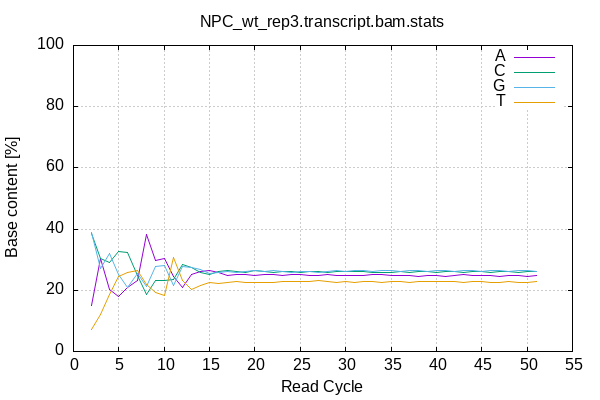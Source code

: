 
            set terminal png size 600,400 truecolor
            set output "NPC_wt_rep3.transcript_stats/acgt-cycles.png"
            set grid xtics ytics y2tics back lc rgb "#cccccc"
            set style line 1 linecolor rgb "green"
            set style line 2 linecolor rgb "red"
            set style line 3 linecolor rgb "black"
            set style line 4 linecolor rgb "blue"
            set style increment user
            set ylabel "Base content [%]"
            set xlabel "Read Cycle"
            set yrange [0:100]
            set title "NPC_wt_rep3.transcript.bam.stats" noenhanced
            plot '-' w l ti 'A', '-' w l ti 'C', '-' w l ti 'G', '-' w l ti 'T'
        2	15.10
3	30.34
4	20.37
5	17.93
6	20.98
7	23.26
8	38.20
9	29.75
10	30.44
11	24.48
12	20.80
13	25.16
14	26.06
15	26.49
16	25.81
17	24.97
18	25.07
19	25.20
20	24.72
21	25.06
22	25.13
23	24.83
24	25.16
25	25.08
26	24.73
27	24.96
28	25.00
29	24.70
30	24.92
31	24.94
32	24.70
33	25.07
34	25.18
35	24.74
36	24.87
37	24.94
38	24.57
39	24.79
40	24.91
41	24.62
42	24.89
43	25.10
44	24.69
45	24.94
46	24.96
47	24.55
48	24.81
49	24.84
50	24.60
51	24.80
end
2	38.68
3	30.27
4	28.95
5	32.60
6	32.35
7	24.69
8	18.69
9	23.10
10	23.07
11	23.43
12	28.36
13	27.33
14	25.72
15	25.20
16	26.05
17	26.50
18	26.23
19	25.98
20	26.36
21	26.22
22	25.95
23	26.10
24	25.99
25	25.82
26	26.02
27	26.02
28	25.93
29	26.10
30	26.16
31	26.03
32	26.15
33	25.89
34	25.72
35	25.95
36	26.08
37	25.91
38	26.23
39	26.15
40	25.94
41	26.22
42	26.16
43	25.85
44	26.18
45	26.22
46	25.95
47	26.22
48	26.10
49	25.92
50	26.27
51	26.20
end
2	38.93
3	27.17
4	31.92
5	25.09
6	20.87
7	25.63
8	21.17
9	27.78
10	28.08
11	21.53
12	27.65
13	27.41
14	26.70
15	25.64
16	25.77
17	26.10
18	25.90
19	26.19
20	26.35
21	26.06
22	26.44
23	26.23
24	25.84
25	26.12
26	26.23
27	25.96
28	26.27
29	26.49
30	26.08
31	26.37
32	26.37
33	26.03
34	26.40
35	26.39
36	26.09
37	26.46
38	26.38
39	26.18
40	26.43
41	26.43
42	26.16
43	26.42
44	26.40
45	26.11
46	26.47
47	26.58
48	26.26
49	26.57
50	26.53
51	26.18
end
2	7.30
3	12.23
4	18.77
5	24.38
6	25.80
7	26.43
8	21.94
9	19.37
10	18.42
11	30.56
12	23.20
13	20.10
14	21.51
15	22.67
16	22.37
17	22.43
18	22.80
19	22.63
20	22.57
21	22.66
22	22.47
23	22.84
24	23.01
25	22.97
26	23.03
27	23.07
28	22.80
29	22.71
30	22.84
31	22.66
32	22.78
33	23.00
34	22.70
35	22.92
36	22.96
37	22.70
38	22.83
39	22.88
40	22.72
41	22.73
42	22.79
43	22.63
44	22.73
45	22.74
46	22.62
47	22.65
48	22.83
49	22.67
50	22.60
51	22.82
end
